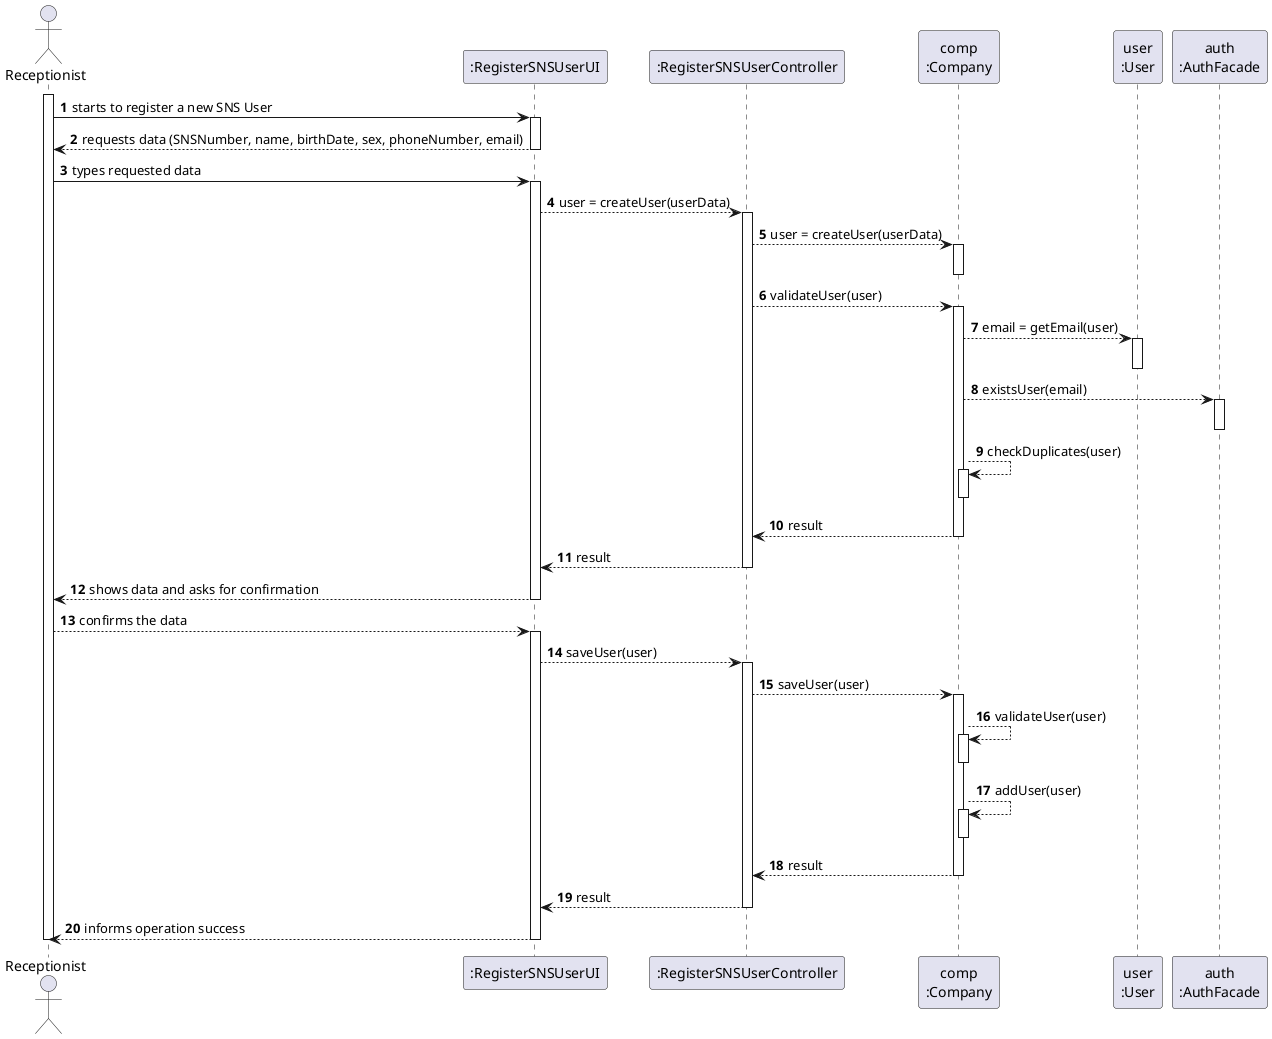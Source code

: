 @startuml Sequence Diagram
autonumber
'hide footbox
actor "Receptionist" as RECEPT

participant ":RegisterSNSUserUI" as UI
participant ":RegisterSNSUserController" as CTRL
participant "comp\n:Company" as COMP
participant "user\n:User" as USER
participant "auth\n:AuthFacade" as AUTH
' participant "lstSnsU\n:List<SNSUser>" as LIST

activate RECEPT
RECEPT -> UI : starts to register a new SNS User
activate UI
UI --> RECEPT : requests data (SNSNumber, name, birthDate, sex, phoneNumber, email)
deactivate UI

RECEPT -> UI : types requested data
activate UI

UI --> CTRL : user = createUser(userData)
activate CTRL

CTRL --> COMP : user = createUser(userData)
activate COMP
deactivate COMP

CTRL --> COMP : validateUser(user)
activate COMP

COMP --> USER : email = getEmail(user)
activate USER
deactivate USER

COMP --> AUTH : existsUser(email)
activate AUTH
deactivate AUTH

COMP --> COMP : checkDuplicates(user)
activate COMP
deactivate COMP

CTRL <-- COMP : result

deactivate COMP

UI <-- CTRL : result

deactivate CTRL

UI --> RECEPT : shows data and asks for confirmation
deactivate UI

RECEPT --> UI : confirms the data
activate UI

UI --> CTRL : saveUser(user)
activate CTRL

CTRL --> COMP : saveUser(user)
activate COMP

COMP --> COMP : validateUser(user)
activate COMP
deactivate COMP

COMP --> COMP : addUser(user)
activate COMP
deactivate COMP

CTRL <-- COMP : result

deactivate COMP

UI <-- CTRL : result

deactivate CTRL

UI --> RECEPT : informs operation success
deactivate UI

deactivate RECEPT

@enduml